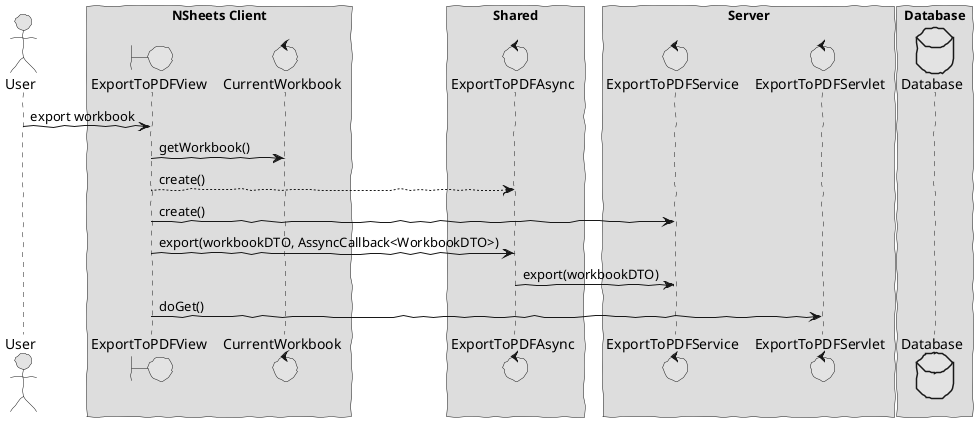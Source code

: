 @startuml  design1.png
skinparam handwritten true
skinparam monochrome true
skinparam packageStyle rect
skinparam defaultFontName FG Virgil
skinparam shadowing false

actor User
boundary ExportToPDFView
control CurrentWorkbook
control ExportToPDFAsync
control ExportToPDFServlet
control ExportToPDFService
database Database

box "NSheets Client"
participant ExportToPDFView
participant CurrentWorkbook
end box

box "Shared"
participant ExportToPDFAsync
end box

box "Server"
participant ExportToPDFService
participant ExportToPDFServlet
end box

box "Database"
participant Database
end box


User -> ExportToPDFView : export workbook
ExportToPDFView -> CurrentWorkbook : getWorkbook()
ExportToPDFView --> ExportToPDFAsync : create()
ExportToPDFView -> ExportToPDFService : create()
ExportToPDFView -> ExportToPDFAsync : export(workbookDTO, AssyncCallback<WorkbookDTO>)
ExportToPDFAsync -> ExportToPDFService : export(workbookDTO)
ExportToPDFView -> ExportToPDFServlet : doGet()

@enduml
